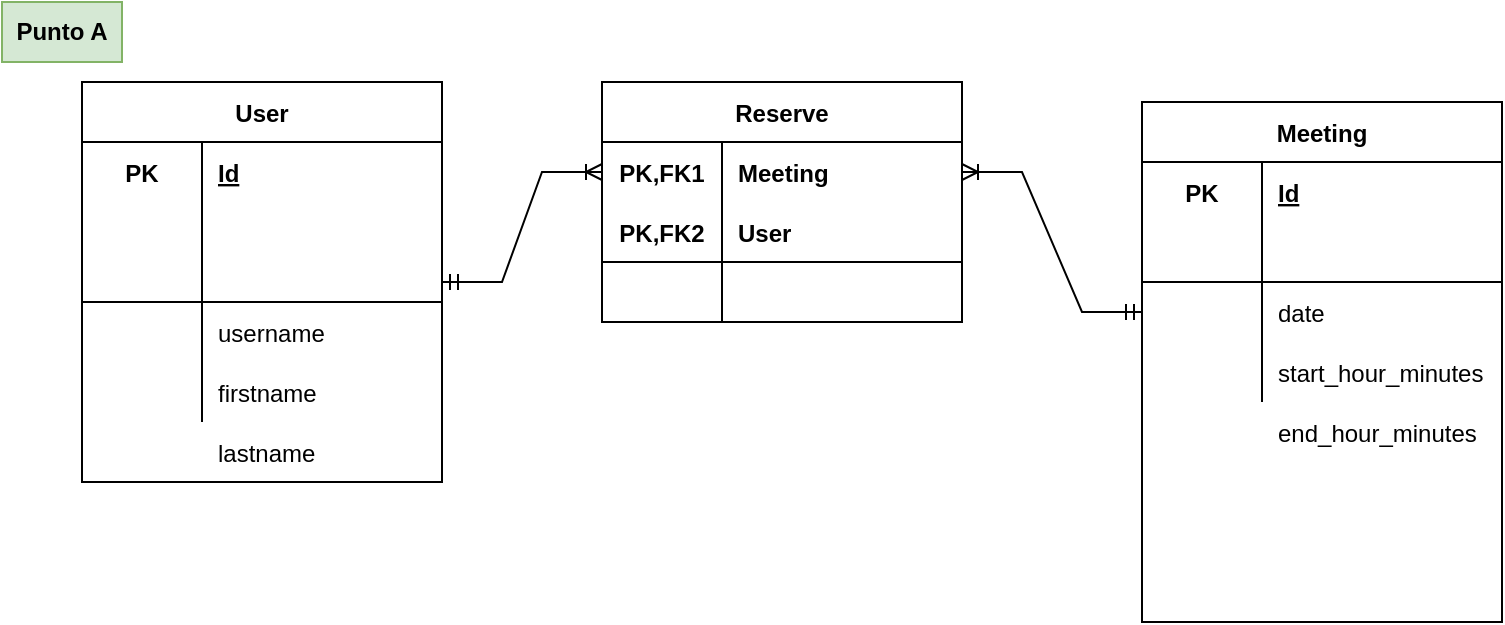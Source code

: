 <mxfile version="17.4.3" type="github">
  <diagram id="axB0tvixqJlDSB1nHbte" name="Page-1">
    <mxGraphModel dx="782" dy="420" grid="1" gridSize="10" guides="1" tooltips="1" connect="1" arrows="1" fold="1" page="1" pageScale="1" pageWidth="2339" pageHeight="3300" math="0" shadow="0">
      <root>
        <mxCell id="0" />
        <mxCell id="1" parent="0" />
        <mxCell id="zDprbDjapaQS7rtPQA_h-1" value="User" style="shape=table;startSize=30;container=1;collapsible=1;childLayout=tableLayout;fixedRows=1;rowLines=0;fontStyle=1;align=center;resizeLast=1;" vertex="1" parent="1">
          <mxGeometry x="40" y="40" width="180" height="200" as="geometry" />
        </mxCell>
        <mxCell id="zDprbDjapaQS7rtPQA_h-2" value="" style="shape=tableRow;horizontal=0;startSize=0;swimlaneHead=0;swimlaneBody=0;fillColor=none;collapsible=0;dropTarget=0;points=[[0,0.5],[1,0.5]];portConstraint=eastwest;top=0;left=0;right=0;bottom=0;" vertex="1" parent="zDprbDjapaQS7rtPQA_h-1">
          <mxGeometry y="30" width="180" height="30" as="geometry" />
        </mxCell>
        <mxCell id="zDprbDjapaQS7rtPQA_h-3" value="PK" style="shape=partialRectangle;connectable=0;fillColor=none;top=0;left=0;bottom=0;right=0;fontStyle=1;overflow=hidden;" vertex="1" parent="zDprbDjapaQS7rtPQA_h-2">
          <mxGeometry width="60" height="30" as="geometry">
            <mxRectangle width="60" height="30" as="alternateBounds" />
          </mxGeometry>
        </mxCell>
        <mxCell id="zDprbDjapaQS7rtPQA_h-4" value="Id" style="shape=partialRectangle;connectable=0;fillColor=none;top=0;left=0;bottom=0;right=0;align=left;spacingLeft=6;fontStyle=5;overflow=hidden;" vertex="1" parent="zDprbDjapaQS7rtPQA_h-2">
          <mxGeometry x="60" width="120" height="30" as="geometry">
            <mxRectangle width="120" height="30" as="alternateBounds" />
          </mxGeometry>
        </mxCell>
        <mxCell id="zDprbDjapaQS7rtPQA_h-5" value="" style="shape=tableRow;horizontal=0;startSize=0;swimlaneHead=0;swimlaneBody=0;fillColor=none;collapsible=0;dropTarget=0;points=[[0,0.5],[1,0.5]];portConstraint=eastwest;top=0;left=0;right=0;bottom=1;" vertex="1" parent="zDprbDjapaQS7rtPQA_h-1">
          <mxGeometry y="60" width="180" height="50" as="geometry" />
        </mxCell>
        <mxCell id="zDprbDjapaQS7rtPQA_h-6" value="" style="shape=partialRectangle;connectable=0;fillColor=none;top=0;left=0;bottom=0;right=0;fontStyle=1;overflow=hidden;" vertex="1" parent="zDprbDjapaQS7rtPQA_h-5">
          <mxGeometry width="60" height="50" as="geometry">
            <mxRectangle width="60" height="50" as="alternateBounds" />
          </mxGeometry>
        </mxCell>
        <mxCell id="zDprbDjapaQS7rtPQA_h-7" value="" style="shape=partialRectangle;connectable=0;fillColor=none;top=0;left=0;bottom=0;right=0;align=left;spacingLeft=6;fontStyle=5;overflow=hidden;" vertex="1" parent="zDprbDjapaQS7rtPQA_h-5">
          <mxGeometry x="60" width="120" height="50" as="geometry">
            <mxRectangle width="120" height="50" as="alternateBounds" />
          </mxGeometry>
        </mxCell>
        <mxCell id="zDprbDjapaQS7rtPQA_h-8" value="" style="shape=tableRow;horizontal=0;startSize=0;swimlaneHead=0;swimlaneBody=0;fillColor=none;collapsible=0;dropTarget=0;points=[[0,0.5],[1,0.5]];portConstraint=eastwest;top=0;left=0;right=0;bottom=0;" vertex="1" parent="zDprbDjapaQS7rtPQA_h-1">
          <mxGeometry y="110" width="180" height="30" as="geometry" />
        </mxCell>
        <mxCell id="zDprbDjapaQS7rtPQA_h-9" value="" style="shape=partialRectangle;connectable=0;fillColor=none;top=0;left=0;bottom=0;right=0;editable=1;overflow=hidden;" vertex="1" parent="zDprbDjapaQS7rtPQA_h-8">
          <mxGeometry width="60" height="30" as="geometry">
            <mxRectangle width="60" height="30" as="alternateBounds" />
          </mxGeometry>
        </mxCell>
        <mxCell id="zDprbDjapaQS7rtPQA_h-10" value="username" style="shape=partialRectangle;connectable=0;fillColor=none;top=0;left=0;bottom=0;right=0;align=left;spacingLeft=6;overflow=hidden;" vertex="1" parent="zDprbDjapaQS7rtPQA_h-8">
          <mxGeometry x="60" width="120" height="30" as="geometry">
            <mxRectangle width="120" height="30" as="alternateBounds" />
          </mxGeometry>
        </mxCell>
        <mxCell id="zDprbDjapaQS7rtPQA_h-11" value="" style="shape=tableRow;horizontal=0;startSize=0;swimlaneHead=0;swimlaneBody=0;fillColor=none;collapsible=0;dropTarget=0;points=[[0,0.5],[1,0.5]];portConstraint=eastwest;top=0;left=0;right=0;bottom=0;" vertex="1" parent="zDprbDjapaQS7rtPQA_h-1">
          <mxGeometry y="140" width="180" height="30" as="geometry" />
        </mxCell>
        <mxCell id="zDprbDjapaQS7rtPQA_h-12" value="" style="shape=partialRectangle;connectable=0;fillColor=none;top=0;left=0;bottom=0;right=0;editable=1;overflow=hidden;" vertex="1" parent="zDprbDjapaQS7rtPQA_h-11">
          <mxGeometry width="60" height="30" as="geometry">
            <mxRectangle width="60" height="30" as="alternateBounds" />
          </mxGeometry>
        </mxCell>
        <mxCell id="zDprbDjapaQS7rtPQA_h-13" value="firstname" style="shape=partialRectangle;connectable=0;fillColor=none;top=0;left=0;bottom=0;right=0;align=left;spacingLeft=6;overflow=hidden;" vertex="1" parent="zDprbDjapaQS7rtPQA_h-11">
          <mxGeometry x="60" width="120" height="30" as="geometry">
            <mxRectangle width="120" height="30" as="alternateBounds" />
          </mxGeometry>
        </mxCell>
        <mxCell id="zDprbDjapaQS7rtPQA_h-14" value="lastname" style="shape=partialRectangle;connectable=0;fillColor=none;top=0;left=0;bottom=0;right=0;align=left;spacingLeft=6;overflow=hidden;" vertex="1" parent="1">
          <mxGeometry x="100" y="210" width="120" height="30" as="geometry">
            <mxRectangle width="120" height="30" as="alternateBounds" />
          </mxGeometry>
        </mxCell>
        <mxCell id="zDprbDjapaQS7rtPQA_h-15" value="Punto A" style="text;html=1;strokeColor=#82b366;fillColor=#d5e8d4;align=center;verticalAlign=middle;whiteSpace=wrap;rounded=0;fontStyle=1" vertex="1" parent="1">
          <mxGeometry width="60" height="30" as="geometry" />
        </mxCell>
        <mxCell id="zDprbDjapaQS7rtPQA_h-17" value="Meeting" style="shape=table;startSize=30;container=1;collapsible=1;childLayout=tableLayout;fixedRows=1;rowLines=0;fontStyle=1;align=center;resizeLast=1;" vertex="1" parent="1">
          <mxGeometry x="570" y="50" width="180" height="260" as="geometry" />
        </mxCell>
        <mxCell id="zDprbDjapaQS7rtPQA_h-18" value="" style="shape=tableRow;horizontal=0;startSize=0;swimlaneHead=0;swimlaneBody=0;fillColor=none;collapsible=0;dropTarget=0;points=[[0,0.5],[1,0.5]];portConstraint=eastwest;top=0;left=0;right=0;bottom=0;" vertex="1" parent="zDprbDjapaQS7rtPQA_h-17">
          <mxGeometry y="30" width="180" height="30" as="geometry" />
        </mxCell>
        <mxCell id="zDprbDjapaQS7rtPQA_h-19" value="PK" style="shape=partialRectangle;connectable=0;fillColor=none;top=0;left=0;bottom=0;right=0;fontStyle=1;overflow=hidden;" vertex="1" parent="zDprbDjapaQS7rtPQA_h-18">
          <mxGeometry width="60" height="30" as="geometry">
            <mxRectangle width="60" height="30" as="alternateBounds" />
          </mxGeometry>
        </mxCell>
        <mxCell id="zDprbDjapaQS7rtPQA_h-20" value="Id" style="shape=partialRectangle;connectable=0;fillColor=none;top=0;left=0;bottom=0;right=0;align=left;spacingLeft=6;fontStyle=5;overflow=hidden;" vertex="1" parent="zDprbDjapaQS7rtPQA_h-18">
          <mxGeometry x="60" width="120" height="30" as="geometry">
            <mxRectangle width="120" height="30" as="alternateBounds" />
          </mxGeometry>
        </mxCell>
        <mxCell id="zDprbDjapaQS7rtPQA_h-21" value="" style="shape=tableRow;horizontal=0;startSize=0;swimlaneHead=0;swimlaneBody=0;fillColor=none;collapsible=0;dropTarget=0;points=[[0,0.5],[1,0.5]];portConstraint=eastwest;top=0;left=0;right=0;bottom=1;" vertex="1" parent="zDprbDjapaQS7rtPQA_h-17">
          <mxGeometry y="60" width="180" height="30" as="geometry" />
        </mxCell>
        <mxCell id="zDprbDjapaQS7rtPQA_h-22" value="" style="shape=partialRectangle;connectable=0;fillColor=none;top=0;left=0;bottom=0;right=0;fontStyle=1;overflow=hidden;" vertex="1" parent="zDprbDjapaQS7rtPQA_h-21">
          <mxGeometry width="60" height="30" as="geometry">
            <mxRectangle width="60" height="30" as="alternateBounds" />
          </mxGeometry>
        </mxCell>
        <mxCell id="zDprbDjapaQS7rtPQA_h-23" value="" style="shape=partialRectangle;connectable=0;fillColor=none;top=0;left=0;bottom=0;right=0;align=left;spacingLeft=6;fontStyle=5;overflow=hidden;" vertex="1" parent="zDprbDjapaQS7rtPQA_h-21">
          <mxGeometry x="60" width="120" height="30" as="geometry">
            <mxRectangle width="120" height="30" as="alternateBounds" />
          </mxGeometry>
        </mxCell>
        <mxCell id="zDprbDjapaQS7rtPQA_h-24" value="" style="shape=tableRow;horizontal=0;startSize=0;swimlaneHead=0;swimlaneBody=0;fillColor=none;collapsible=0;dropTarget=0;points=[[0,0.5],[1,0.5]];portConstraint=eastwest;top=0;left=0;right=0;bottom=0;" vertex="1" parent="zDprbDjapaQS7rtPQA_h-17">
          <mxGeometry y="90" width="180" height="30" as="geometry" />
        </mxCell>
        <mxCell id="zDprbDjapaQS7rtPQA_h-25" value="" style="shape=partialRectangle;connectable=0;fillColor=none;top=0;left=0;bottom=0;right=0;editable=1;overflow=hidden;" vertex="1" parent="zDprbDjapaQS7rtPQA_h-24">
          <mxGeometry width="60" height="30" as="geometry">
            <mxRectangle width="60" height="30" as="alternateBounds" />
          </mxGeometry>
        </mxCell>
        <mxCell id="zDprbDjapaQS7rtPQA_h-26" value="date" style="shape=partialRectangle;connectable=0;fillColor=none;top=0;left=0;bottom=0;right=0;align=left;spacingLeft=6;overflow=hidden;" vertex="1" parent="zDprbDjapaQS7rtPQA_h-24">
          <mxGeometry x="60" width="120" height="30" as="geometry">
            <mxRectangle width="120" height="30" as="alternateBounds" />
          </mxGeometry>
        </mxCell>
        <mxCell id="zDprbDjapaQS7rtPQA_h-27" value="" style="shape=tableRow;horizontal=0;startSize=0;swimlaneHead=0;swimlaneBody=0;fillColor=none;collapsible=0;dropTarget=0;points=[[0,0.5],[1,0.5]];portConstraint=eastwest;top=0;left=0;right=0;bottom=0;" vertex="1" parent="zDprbDjapaQS7rtPQA_h-17">
          <mxGeometry y="120" width="180" height="30" as="geometry" />
        </mxCell>
        <mxCell id="zDprbDjapaQS7rtPQA_h-28" value="" style="shape=partialRectangle;connectable=0;fillColor=none;top=0;left=0;bottom=0;right=0;editable=1;overflow=hidden;" vertex="1" parent="zDprbDjapaQS7rtPQA_h-27">
          <mxGeometry width="60" height="30" as="geometry">
            <mxRectangle width="60" height="30" as="alternateBounds" />
          </mxGeometry>
        </mxCell>
        <mxCell id="zDprbDjapaQS7rtPQA_h-29" value="start_hour_minutes" style="shape=partialRectangle;connectable=0;fillColor=none;top=0;left=0;bottom=0;right=0;align=left;spacingLeft=6;overflow=hidden;" vertex="1" parent="zDprbDjapaQS7rtPQA_h-27">
          <mxGeometry x="60" width="120" height="30" as="geometry">
            <mxRectangle width="120" height="30" as="alternateBounds" />
          </mxGeometry>
        </mxCell>
        <mxCell id="zDprbDjapaQS7rtPQA_h-30" value="end_hour_minutes" style="shape=partialRectangle;connectable=0;fillColor=none;top=0;left=0;bottom=0;right=0;align=left;spacingLeft=6;overflow=hidden;" vertex="1" parent="1">
          <mxGeometry x="630" y="200" width="120" height="30" as="geometry">
            <mxRectangle width="120" height="30" as="alternateBounds" />
          </mxGeometry>
        </mxCell>
        <mxCell id="zDprbDjapaQS7rtPQA_h-31" value="Reserve" style="shape=table;startSize=30;container=1;collapsible=1;childLayout=tableLayout;fixedRows=1;rowLines=0;fontStyle=1;align=center;resizeLast=1;" vertex="1" parent="1">
          <mxGeometry x="300" y="40" width="180" height="120" as="geometry" />
        </mxCell>
        <mxCell id="zDprbDjapaQS7rtPQA_h-32" value="" style="shape=tableRow;horizontal=0;startSize=0;swimlaneHead=0;swimlaneBody=0;fillColor=none;collapsible=0;dropTarget=0;points=[[0,0.5],[1,0.5]];portConstraint=eastwest;top=0;left=0;right=0;bottom=0;" vertex="1" parent="zDprbDjapaQS7rtPQA_h-31">
          <mxGeometry y="30" width="180" height="30" as="geometry" />
        </mxCell>
        <mxCell id="zDprbDjapaQS7rtPQA_h-33" value="PK,FK1" style="shape=partialRectangle;connectable=0;fillColor=none;top=0;left=0;bottom=0;right=0;fontStyle=1;overflow=hidden;" vertex="1" parent="zDprbDjapaQS7rtPQA_h-32">
          <mxGeometry width="60" height="30" as="geometry">
            <mxRectangle width="60" height="30" as="alternateBounds" />
          </mxGeometry>
        </mxCell>
        <mxCell id="zDprbDjapaQS7rtPQA_h-34" value="Meeting" style="shape=partialRectangle;connectable=0;fillColor=none;top=0;left=0;bottom=0;right=0;align=left;spacingLeft=6;fontStyle=1;overflow=hidden;" vertex="1" parent="zDprbDjapaQS7rtPQA_h-32">
          <mxGeometry x="60" width="120" height="30" as="geometry">
            <mxRectangle width="120" height="30" as="alternateBounds" />
          </mxGeometry>
        </mxCell>
        <mxCell id="zDprbDjapaQS7rtPQA_h-35" value="" style="shape=tableRow;horizontal=0;startSize=0;swimlaneHead=0;swimlaneBody=0;fillColor=none;collapsible=0;dropTarget=0;points=[[0,0.5],[1,0.5]];portConstraint=eastwest;top=0;left=0;right=0;bottom=1;" vertex="1" parent="zDprbDjapaQS7rtPQA_h-31">
          <mxGeometry y="60" width="180" height="30" as="geometry" />
        </mxCell>
        <mxCell id="zDprbDjapaQS7rtPQA_h-36" value="PK,FK2" style="shape=partialRectangle;connectable=0;fillColor=none;top=0;left=0;bottom=0;right=0;fontStyle=1;overflow=hidden;" vertex="1" parent="zDprbDjapaQS7rtPQA_h-35">
          <mxGeometry width="60" height="30" as="geometry">
            <mxRectangle width="60" height="30" as="alternateBounds" />
          </mxGeometry>
        </mxCell>
        <mxCell id="zDprbDjapaQS7rtPQA_h-37" value="User" style="shape=partialRectangle;connectable=0;fillColor=none;top=0;left=0;bottom=0;right=0;align=left;spacingLeft=6;fontStyle=1;overflow=hidden;" vertex="1" parent="zDprbDjapaQS7rtPQA_h-35">
          <mxGeometry x="60" width="120" height="30" as="geometry">
            <mxRectangle width="120" height="30" as="alternateBounds" />
          </mxGeometry>
        </mxCell>
        <mxCell id="zDprbDjapaQS7rtPQA_h-41" value="" style="shape=tableRow;horizontal=0;startSize=0;swimlaneHead=0;swimlaneBody=0;fillColor=none;collapsible=0;dropTarget=0;points=[[0,0.5],[1,0.5]];portConstraint=eastwest;top=0;left=0;right=0;bottom=0;" vertex="1" parent="zDprbDjapaQS7rtPQA_h-31">
          <mxGeometry y="90" width="180" height="30" as="geometry" />
        </mxCell>
        <mxCell id="zDprbDjapaQS7rtPQA_h-42" value="" style="shape=partialRectangle;connectable=0;fillColor=none;top=0;left=0;bottom=0;right=0;editable=1;overflow=hidden;" vertex="1" parent="zDprbDjapaQS7rtPQA_h-41">
          <mxGeometry width="60" height="30" as="geometry">
            <mxRectangle width="60" height="30" as="alternateBounds" />
          </mxGeometry>
        </mxCell>
        <mxCell id="zDprbDjapaQS7rtPQA_h-43" value="" style="shape=partialRectangle;connectable=0;fillColor=none;top=0;left=0;bottom=0;right=0;align=left;spacingLeft=6;overflow=hidden;" vertex="1" parent="zDprbDjapaQS7rtPQA_h-41">
          <mxGeometry x="60" width="120" height="30" as="geometry">
            <mxRectangle width="120" height="30" as="alternateBounds" />
          </mxGeometry>
        </mxCell>
        <mxCell id="zDprbDjapaQS7rtPQA_h-44" value="" style="edgeStyle=entityRelationEdgeStyle;fontSize=12;html=1;endArrow=ERoneToMany;startArrow=ERmandOne;rounded=0;entryX=0;entryY=0.5;entryDx=0;entryDy=0;" edge="1" parent="1" target="zDprbDjapaQS7rtPQA_h-32">
          <mxGeometry width="100" height="100" relative="1" as="geometry">
            <mxPoint x="220" y="140" as="sourcePoint" />
            <mxPoint x="320" y="40" as="targetPoint" />
          </mxGeometry>
        </mxCell>
        <mxCell id="zDprbDjapaQS7rtPQA_h-45" value="" style="edgeStyle=entityRelationEdgeStyle;fontSize=12;html=1;endArrow=ERoneToMany;startArrow=ERmandOne;rounded=0;entryX=1;entryY=0.5;entryDx=0;entryDy=0;exitX=0;exitY=0.5;exitDx=0;exitDy=0;" edge="1" parent="1" source="zDprbDjapaQS7rtPQA_h-24" target="zDprbDjapaQS7rtPQA_h-32">
          <mxGeometry width="100" height="100" relative="1" as="geometry">
            <mxPoint x="230" y="150" as="sourcePoint" />
            <mxPoint x="330" y="95" as="targetPoint" />
          </mxGeometry>
        </mxCell>
      </root>
    </mxGraphModel>
  </diagram>
</mxfile>
